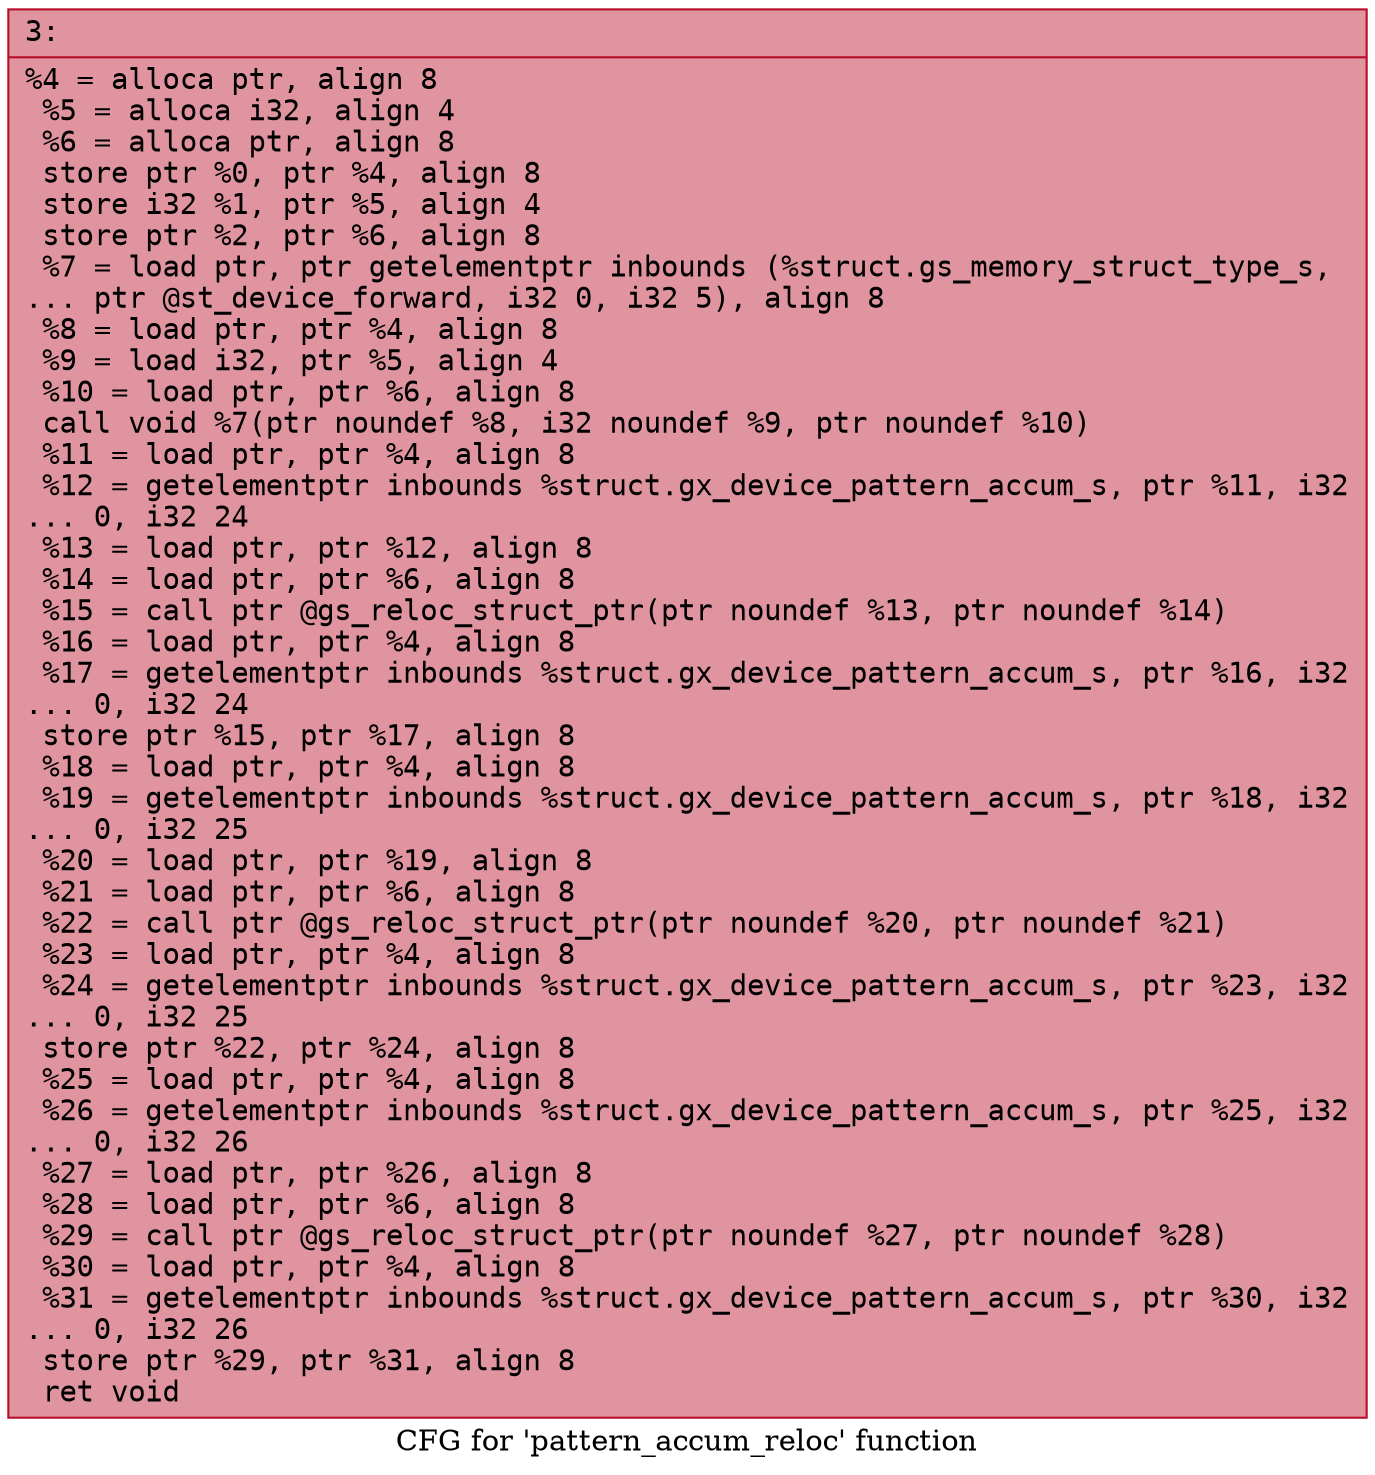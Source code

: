 digraph "CFG for 'pattern_accum_reloc' function" {
	label="CFG for 'pattern_accum_reloc' function";

	Node0x600002d20aa0 [shape=record,color="#b70d28ff", style=filled, fillcolor="#b70d2870" fontname="Courier",label="{3:\l|  %4 = alloca ptr, align 8\l  %5 = alloca i32, align 4\l  %6 = alloca ptr, align 8\l  store ptr %0, ptr %4, align 8\l  store i32 %1, ptr %5, align 4\l  store ptr %2, ptr %6, align 8\l  %7 = load ptr, ptr getelementptr inbounds (%struct.gs_memory_struct_type_s,\l... ptr @st_device_forward, i32 0, i32 5), align 8\l  %8 = load ptr, ptr %4, align 8\l  %9 = load i32, ptr %5, align 4\l  %10 = load ptr, ptr %6, align 8\l  call void %7(ptr noundef %8, i32 noundef %9, ptr noundef %10)\l  %11 = load ptr, ptr %4, align 8\l  %12 = getelementptr inbounds %struct.gx_device_pattern_accum_s, ptr %11, i32\l... 0, i32 24\l  %13 = load ptr, ptr %12, align 8\l  %14 = load ptr, ptr %6, align 8\l  %15 = call ptr @gs_reloc_struct_ptr(ptr noundef %13, ptr noundef %14)\l  %16 = load ptr, ptr %4, align 8\l  %17 = getelementptr inbounds %struct.gx_device_pattern_accum_s, ptr %16, i32\l... 0, i32 24\l  store ptr %15, ptr %17, align 8\l  %18 = load ptr, ptr %4, align 8\l  %19 = getelementptr inbounds %struct.gx_device_pattern_accum_s, ptr %18, i32\l... 0, i32 25\l  %20 = load ptr, ptr %19, align 8\l  %21 = load ptr, ptr %6, align 8\l  %22 = call ptr @gs_reloc_struct_ptr(ptr noundef %20, ptr noundef %21)\l  %23 = load ptr, ptr %4, align 8\l  %24 = getelementptr inbounds %struct.gx_device_pattern_accum_s, ptr %23, i32\l... 0, i32 25\l  store ptr %22, ptr %24, align 8\l  %25 = load ptr, ptr %4, align 8\l  %26 = getelementptr inbounds %struct.gx_device_pattern_accum_s, ptr %25, i32\l... 0, i32 26\l  %27 = load ptr, ptr %26, align 8\l  %28 = load ptr, ptr %6, align 8\l  %29 = call ptr @gs_reloc_struct_ptr(ptr noundef %27, ptr noundef %28)\l  %30 = load ptr, ptr %4, align 8\l  %31 = getelementptr inbounds %struct.gx_device_pattern_accum_s, ptr %30, i32\l... 0, i32 26\l  store ptr %29, ptr %31, align 8\l  ret void\l}"];
}
